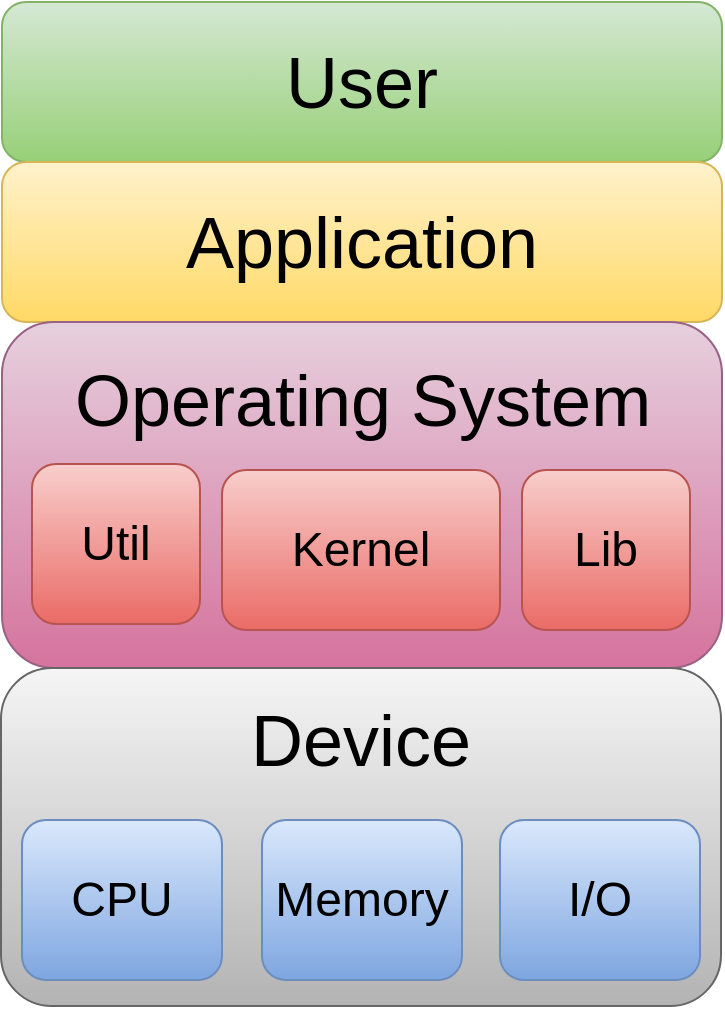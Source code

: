 <mxfile version="28.1.2">
  <diagram name="第 1 页" id="ZVUA54hik592To5Vpqby">
    <mxGraphModel dx="1220" dy="940" grid="0" gridSize="10" guides="1" tooltips="1" connect="1" arrows="1" fold="1" page="1" pageScale="1" pageWidth="1000" pageHeight="5000" math="0" shadow="0">
      <root>
        <mxCell id="0" />
        <mxCell id="1" parent="0" />
        <mxCell id="YdYIsIHxD3RWK3XqgWE9-1" value="&lt;font style=&quot;font-size: 36px;&quot;&gt;User&lt;/font&gt;" style="rounded=1;whiteSpace=wrap;html=1;fillColor=#d5e8d4;strokeColor=#82b366;gradientColor=#97d077;" vertex="1" parent="1">
          <mxGeometry x="280" y="200" width="360" height="80" as="geometry" />
        </mxCell>
        <mxCell id="YdYIsIHxD3RWK3XqgWE9-2" value="&lt;font style=&quot;font-size: 36px;&quot;&gt;Application&lt;/font&gt;" style="rounded=1;whiteSpace=wrap;html=1;fillColor=#fff2cc;gradientColor=#ffd966;strokeColor=#d6b656;" vertex="1" parent="1">
          <mxGeometry x="280" y="280" width="360" height="80" as="geometry" />
        </mxCell>
        <mxCell id="YdYIsIHxD3RWK3XqgWE9-3" value="" style="rounded=1;whiteSpace=wrap;html=1;fillColor=#e6d0de;gradientColor=#d5739d;strokeColor=#996185;" vertex="1" parent="1">
          <mxGeometry x="280" y="360" width="360" height="173" as="geometry" />
        </mxCell>
        <mxCell id="YdYIsIHxD3RWK3XqgWE9-4" value="" style="rounded=1;whiteSpace=wrap;html=1;fillColor=#f5f5f5;gradientColor=#b3b3b3;strokeColor=#666666;" vertex="1" parent="1">
          <mxGeometry x="279.5" y="533" width="360" height="169" as="geometry" />
        </mxCell>
        <mxCell id="YdYIsIHxD3RWK3XqgWE9-6" value="&lt;font style=&quot;font-size: 24px;&quot;&gt;Memory&lt;/font&gt;" style="rounded=1;whiteSpace=wrap;html=1;fillColor=#dae8fc;gradientColor=#7ea6e0;strokeColor=#6c8ebf;" vertex="1" parent="1">
          <mxGeometry x="410" y="609" width="100" height="80" as="geometry" />
        </mxCell>
        <mxCell id="YdYIsIHxD3RWK3XqgWE9-8" value="&lt;font style=&quot;font-size: 24px;&quot;&gt;CPU&lt;/font&gt;" style="rounded=1;whiteSpace=wrap;html=1;fillColor=#dae8fc;gradientColor=#7ea6e0;strokeColor=#6c8ebf;" vertex="1" parent="1">
          <mxGeometry x="290" y="609" width="100" height="80" as="geometry" />
        </mxCell>
        <mxCell id="YdYIsIHxD3RWK3XqgWE9-9" value="&lt;font style=&quot;font-size: 24px;&quot;&gt;I/O&lt;/font&gt;" style="rounded=1;whiteSpace=wrap;html=1;fillColor=#dae8fc;gradientColor=#7ea6e0;strokeColor=#6c8ebf;" vertex="1" parent="1">
          <mxGeometry x="529" y="609" width="100" height="80" as="geometry" />
        </mxCell>
        <mxCell id="YdYIsIHxD3RWK3XqgWE9-16" value="&lt;span style=&quot;font-size: 36px;&quot;&gt;Operating System&lt;/span&gt;" style="text;html=1;align=center;verticalAlign=middle;whiteSpace=wrap;rounded=0;" vertex="1" parent="1">
          <mxGeometry x="310.5" y="384" width="299" height="30" as="geometry" />
        </mxCell>
        <mxCell id="YdYIsIHxD3RWK3XqgWE9-17" value="&lt;font style=&quot;font-size: 24px;&quot;&gt;Kernel&lt;/font&gt;" style="rounded=1;whiteSpace=wrap;html=1;fillColor=#f8cecc;gradientColor=#ea6b66;strokeColor=#b85450;" vertex="1" parent="1">
          <mxGeometry x="390" y="434" width="139" height="80" as="geometry" />
        </mxCell>
        <mxCell id="YdYIsIHxD3RWK3XqgWE9-18" value="&lt;font style=&quot;font-size: 24px;&quot;&gt;Lib&lt;/font&gt;" style="rounded=1;whiteSpace=wrap;html=1;fillColor=#f8cecc;gradientColor=#ea6b66;strokeColor=#b85450;" vertex="1" parent="1">
          <mxGeometry x="540" y="434" width="84" height="80" as="geometry" />
        </mxCell>
        <mxCell id="YdYIsIHxD3RWK3XqgWE9-19" value="&lt;font style=&quot;font-size: 24px;&quot;&gt;Util&lt;/font&gt;" style="rounded=1;whiteSpace=wrap;html=1;fillColor=#f8cecc;gradientColor=#ea6b66;strokeColor=#b85450;" vertex="1" parent="1">
          <mxGeometry x="295" y="431" width="84" height="80" as="geometry" />
        </mxCell>
        <mxCell id="YdYIsIHxD3RWK3XqgWE9-20" value="&lt;span style=&quot;font-size: 36px;&quot;&gt;Device&lt;/span&gt;" style="text;html=1;align=center;verticalAlign=middle;whiteSpace=wrap;rounded=0;" vertex="1" parent="1">
          <mxGeometry x="310" y="554" width="299" height="30" as="geometry" />
        </mxCell>
      </root>
    </mxGraphModel>
  </diagram>
</mxfile>
